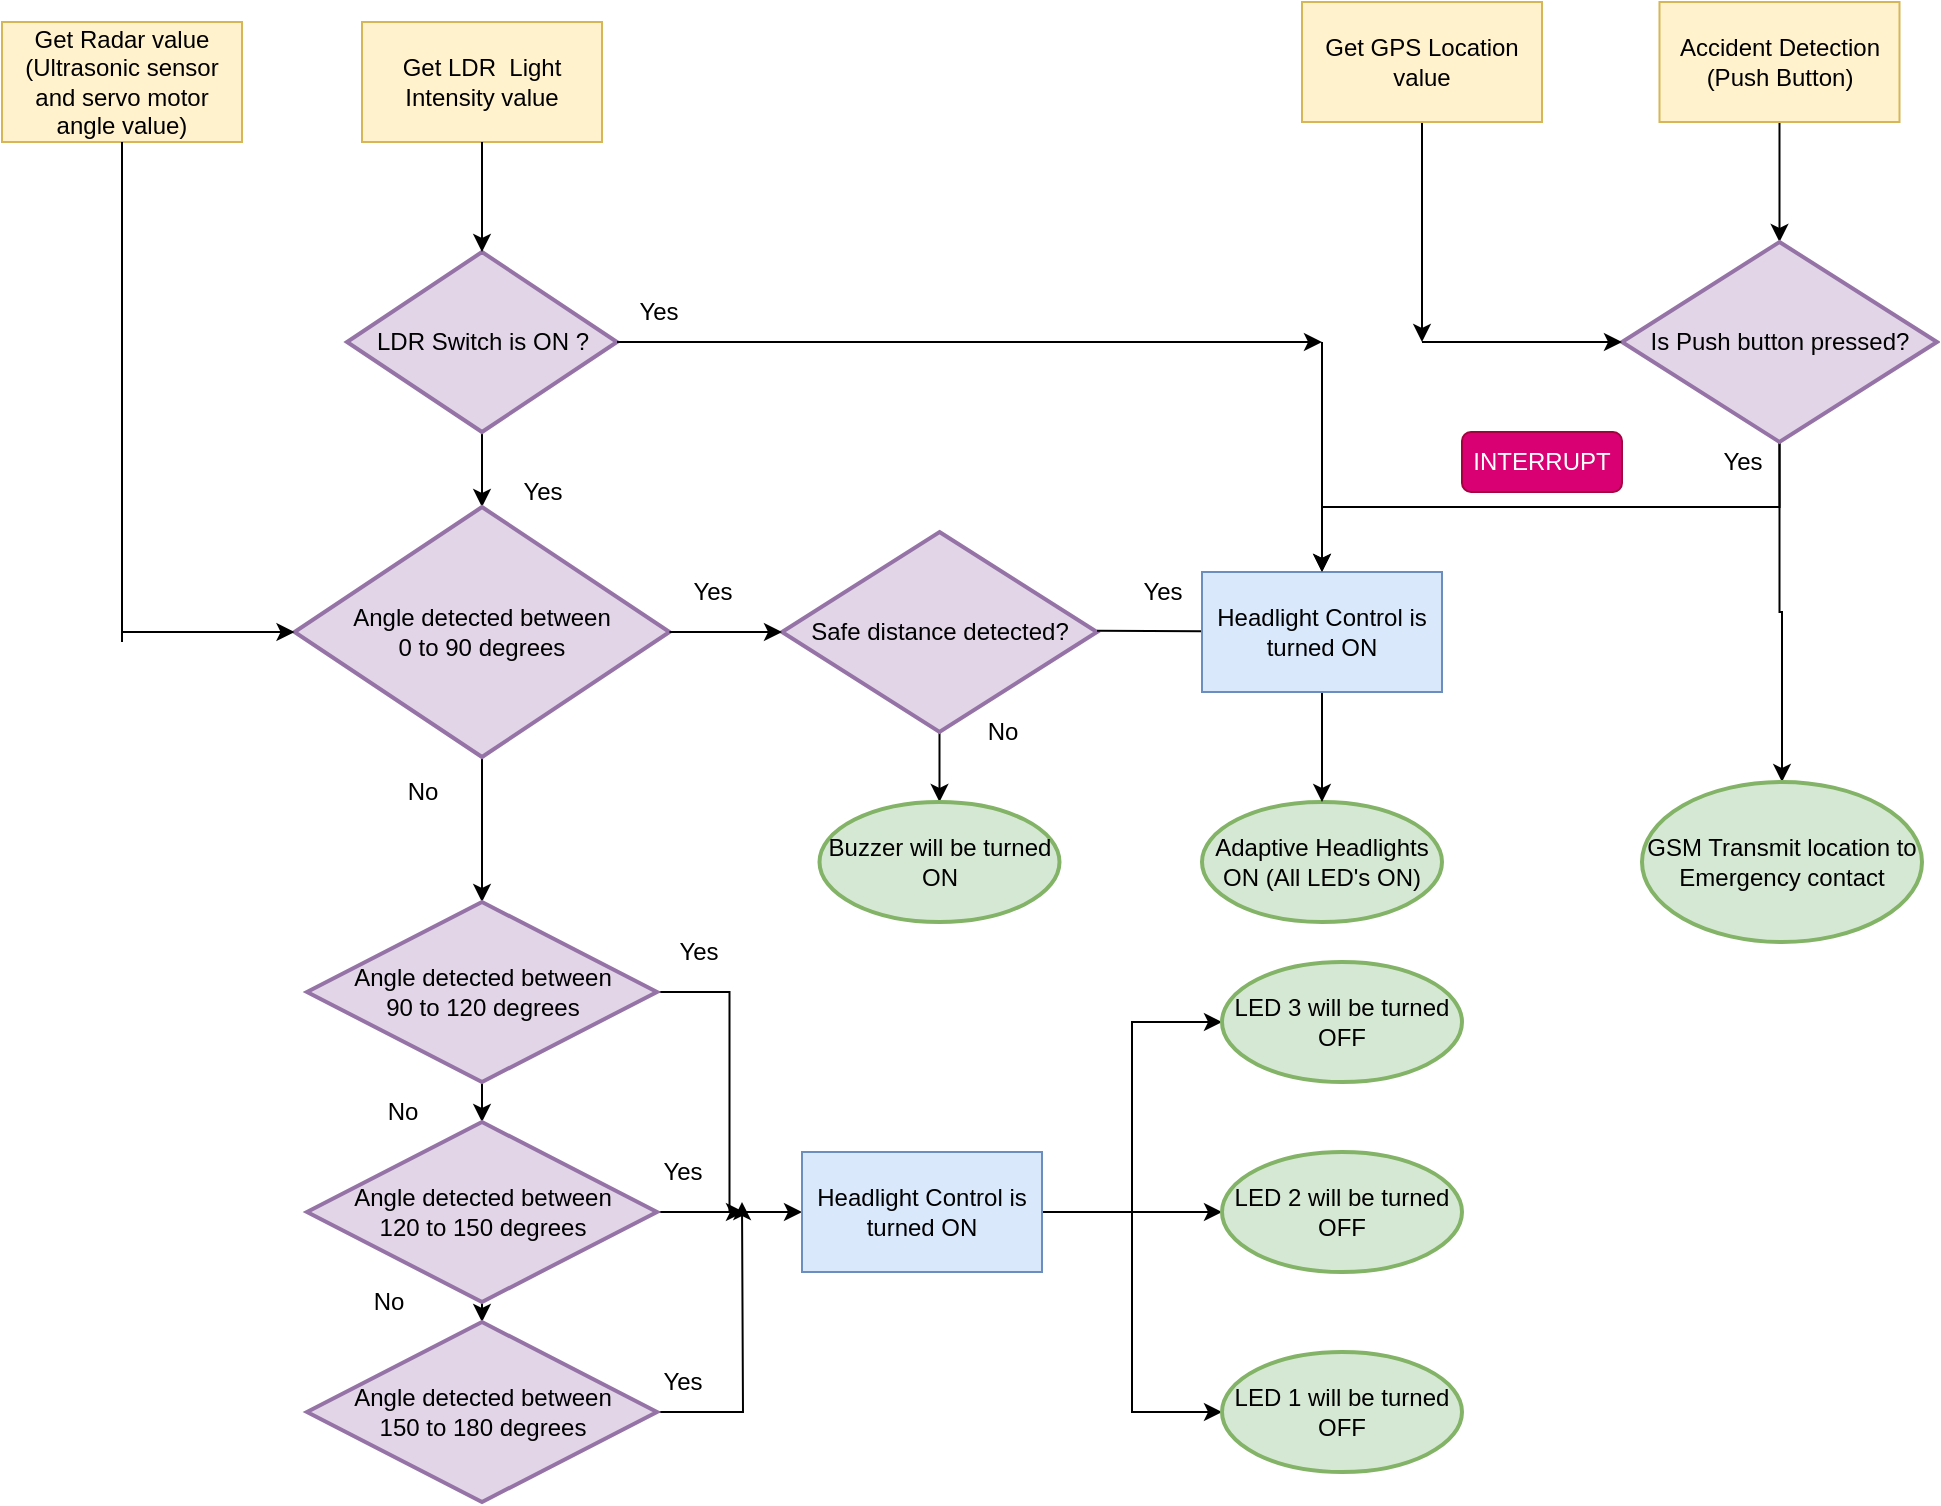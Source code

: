 <mxfile version="21.0.6" type="device"><diagram name="Page-1" id="NDlSfRsvSXfMHbVQrKLG"><mxGraphModel dx="1474" dy="783" grid="1" gridSize="10" guides="1" tooltips="1" connect="1" arrows="1" fold="1" page="1" pageScale="1" pageWidth="1100" pageHeight="1700" math="0" shadow="0"><root><mxCell id="0"/><mxCell id="1" parent="0"/><mxCell id="mJbk0azppk0ONdG7w29k-1" value="Adaptive Headlights ON (All LED's ON)" style="strokeWidth=2;html=1;shape=mxgraph.flowchart.start_1;whiteSpace=wrap;fillColor=#d5e8d4;strokeColor=#82b366;" vertex="1" parent="1"><mxGeometry x="640" y="430" width="120" height="60" as="geometry"/></mxCell><mxCell id="mJbk0azppk0ONdG7w29k-39" style="edgeStyle=orthogonalEdgeStyle;rounded=0;orthogonalLoop=1;jettySize=auto;html=1;exitX=0.5;exitY=1;exitDx=0;exitDy=0;exitPerimeter=0;entryX=0.5;entryY=0;entryDx=0;entryDy=0;entryPerimeter=0;" edge="1" parent="1" source="mJbk0azppk0ONdG7w29k-2" target="mJbk0azppk0ONdG7w29k-14"><mxGeometry relative="1" as="geometry"/></mxCell><mxCell id="mJbk0azppk0ONdG7w29k-2" value="LDR Switch is ON ?" style="strokeWidth=2;html=1;shape=mxgraph.flowchart.decision;whiteSpace=wrap;fillColor=#e1d5e7;strokeColor=#9673a6;" vertex="1" parent="1"><mxGeometry x="212.5" y="155" width="135" height="90" as="geometry"/></mxCell><mxCell id="mJbk0azppk0ONdG7w29k-40" value="" style="edgeStyle=orthogonalEdgeStyle;rounded=0;orthogonalLoop=1;jettySize=auto;html=1;" edge="1" parent="1" source="mJbk0azppk0ONdG7w29k-5" target="mJbk0azppk0ONdG7w29k-1"><mxGeometry relative="1" as="geometry"/></mxCell><mxCell id="mJbk0azppk0ONdG7w29k-6" value="Get LDR&amp;nbsp; Light Intensity value" style="rounded=0;whiteSpace=wrap;html=1;fillColor=#fff2cc;strokeColor=#d6b656;" vertex="1" parent="1"><mxGeometry x="220" y="40" width="120" height="60" as="geometry"/></mxCell><mxCell id="mJbk0azppk0ONdG7w29k-7" value="Get Radar value (Ultrasonic sensor and servo motor angle value)" style="rounded=0;whiteSpace=wrap;html=1;fillColor=#fff2cc;strokeColor=#d6b656;" vertex="1" parent="1"><mxGeometry x="40" y="40" width="120" height="60" as="geometry"/></mxCell><mxCell id="mJbk0azppk0ONdG7w29k-71" style="edgeStyle=orthogonalEdgeStyle;rounded=0;orthogonalLoop=1;jettySize=auto;html=1;entryX=0.5;entryY=0;entryDx=0;entryDy=0;entryPerimeter=0;" edge="1" parent="1" source="mJbk0azppk0ONdG7w29k-8" target="mJbk0azppk0ONdG7w29k-66"><mxGeometry relative="1" as="geometry"/></mxCell><mxCell id="mJbk0azppk0ONdG7w29k-8" value="Accident Detection (Push Button)" style="rounded=0;whiteSpace=wrap;html=1;fillColor=#fff2cc;strokeColor=#d6b656;" vertex="1" parent="1"><mxGeometry x="868.75" y="30" width="120" height="60" as="geometry"/></mxCell><mxCell id="mJbk0azppk0ONdG7w29k-69" style="edgeStyle=orthogonalEdgeStyle;rounded=0;orthogonalLoop=1;jettySize=auto;html=1;" edge="1" parent="1" source="mJbk0azppk0ONdG7w29k-9"><mxGeometry relative="1" as="geometry"><mxPoint x="750" y="200" as="targetPoint"/></mxGeometry></mxCell><mxCell id="mJbk0azppk0ONdG7w29k-9" value="Get GPS Location value" style="rounded=0;whiteSpace=wrap;html=1;fillColor=#fff2cc;strokeColor=#d6b656;" vertex="1" parent="1"><mxGeometry x="690" y="30" width="120" height="60" as="geometry"/></mxCell><mxCell id="mJbk0azppk0ONdG7w29k-46" style="edgeStyle=orthogonalEdgeStyle;rounded=0;orthogonalLoop=1;jettySize=auto;html=1;exitX=0.5;exitY=1;exitDx=0;exitDy=0;exitPerimeter=0;entryX=0.5;entryY=0;entryDx=0;entryDy=0;entryPerimeter=0;" edge="1" parent="1" source="mJbk0azppk0ONdG7w29k-10" target="mJbk0azppk0ONdG7w29k-43"><mxGeometry relative="1" as="geometry"/></mxCell><mxCell id="mJbk0azppk0ONdG7w29k-10" value="Safe distance detected?" style="strokeWidth=2;html=1;shape=mxgraph.flowchart.decision;whiteSpace=wrap;fillColor=#e1d5e7;strokeColor=#9673a6;" vertex="1" parent="1"><mxGeometry x="430" y="295" width="157.5" height="100" as="geometry"/></mxCell><mxCell id="mJbk0azppk0ONdG7w29k-36" style="edgeStyle=orthogonalEdgeStyle;rounded=0;orthogonalLoop=1;jettySize=auto;html=1;exitX=0.5;exitY=1;exitDx=0;exitDy=0;exitPerimeter=0;entryX=0.5;entryY=0;entryDx=0;entryDy=0;entryPerimeter=0;" edge="1" parent="1" source="mJbk0azppk0ONdG7w29k-14" target="mJbk0azppk0ONdG7w29k-20"><mxGeometry relative="1" as="geometry"/></mxCell><mxCell id="mJbk0azppk0ONdG7w29k-14" value="Angle detected between &lt;br&gt;0 to 90 degrees" style="strokeWidth=2;html=1;shape=mxgraph.flowchart.decision;whiteSpace=wrap;fillColor=#e1d5e7;strokeColor=#9673a6;" vertex="1" parent="1"><mxGeometry x="186.25" y="282.5" width="187.5" height="125" as="geometry"/></mxCell><mxCell id="mJbk0azppk0ONdG7w29k-19" value="" style="endArrow=classic;html=1;rounded=0;entryX=0.5;entryY=0;entryDx=0;entryDy=0;entryPerimeter=0;exitX=0.5;exitY=1;exitDx=0;exitDy=0;" edge="1" parent="1" source="mJbk0azppk0ONdG7w29k-6" target="mJbk0azppk0ONdG7w29k-2"><mxGeometry width="50" height="50" relative="1" as="geometry"><mxPoint x="287.41" y="140" as="sourcePoint"/><mxPoint x="286.91" y="175" as="targetPoint"/></mxGeometry></mxCell><mxCell id="mJbk0azppk0ONdG7w29k-50" style="edgeStyle=orthogonalEdgeStyle;rounded=0;orthogonalLoop=1;jettySize=auto;html=1;exitX=0.5;exitY=1;exitDx=0;exitDy=0;exitPerimeter=0;entryX=0.5;entryY=0;entryDx=0;entryDy=0;entryPerimeter=0;" edge="1" parent="1" source="mJbk0azppk0ONdG7w29k-20" target="mJbk0azppk0ONdG7w29k-48"><mxGeometry relative="1" as="geometry"/></mxCell><mxCell id="mJbk0azppk0ONdG7w29k-54" style="edgeStyle=orthogonalEdgeStyle;rounded=0;orthogonalLoop=1;jettySize=auto;html=1;exitX=1;exitY=0.5;exitDx=0;exitDy=0;exitPerimeter=0;entryX=0;entryY=0.5;entryDx=0;entryDy=0;entryPerimeter=0;" edge="1" parent="1" source="mJbk0azppk0ONdG7w29k-20" target="mJbk0azppk0ONdG7w29k-41"><mxGeometry relative="1" as="geometry"/></mxCell><mxCell id="mJbk0azppk0ONdG7w29k-20" value="Angle detected between &lt;br&gt;90 to 120 degrees" style="strokeWidth=2;html=1;shape=mxgraph.flowchart.decision;whiteSpace=wrap;fillColor=#e1d5e7;strokeColor=#9673a6;" vertex="1" parent="1"><mxGeometry x="192.5" y="480" width="175" height="90" as="geometry"/></mxCell><mxCell id="mJbk0azppk0ONdG7w29k-21" value="" style="endArrow=classic;html=1;rounded=0;exitX=1;exitY=0.5;exitDx=0;exitDy=0;exitPerimeter=0;" edge="1" parent="1" source="mJbk0azppk0ONdG7w29k-2"><mxGeometry width="50" height="50" relative="1" as="geometry"><mxPoint x="360" y="220" as="sourcePoint"/><mxPoint x="700" y="200" as="targetPoint"/><Array as="points"><mxPoint x="440" y="200"/></Array></mxGeometry></mxCell><mxCell id="mJbk0azppk0ONdG7w29k-22" value="" style="endArrow=classic;html=1;rounded=0;entryX=0.5;entryY=0;entryDx=0;entryDy=0;" edge="1" parent="1" target="mJbk0azppk0ONdG7w29k-5"><mxGeometry width="50" height="50" relative="1" as="geometry"><mxPoint x="700" y="200" as="sourcePoint"/><mxPoint x="710" y="292.5" as="targetPoint"/></mxGeometry></mxCell><mxCell id="mJbk0azppk0ONdG7w29k-23" value="Yes" style="text;html=1;align=center;verticalAlign=middle;resizable=0;points=[];autosize=1;strokeColor=none;fillColor=none;" vertex="1" parent="1"><mxGeometry x="347.5" y="170" width="40" height="30" as="geometry"/></mxCell><mxCell id="mJbk0azppk0ONdG7w29k-25" value="" style="edgeStyle=orthogonalEdgeStyle;rounded=0;orthogonalLoop=1;jettySize=auto;html=1;exitX=1;exitY=0.5;exitDx=0;exitDy=0;exitPerimeter=0;" edge="1" parent="1" source="mJbk0azppk0ONdG7w29k-14" target="mJbk0azppk0ONdG7w29k-10"><mxGeometry relative="1" as="geometry"/></mxCell><mxCell id="mJbk0azppk0ONdG7w29k-24" value="Yes" style="text;html=1;align=center;verticalAlign=middle;resizable=0;points=[];autosize=1;strokeColor=none;fillColor=none;" vertex="1" parent="1"><mxGeometry x="290" y="260" width="40" height="30" as="geometry"/></mxCell><mxCell id="mJbk0azppk0ONdG7w29k-30" value="" style="endArrow=none;html=1;rounded=0;startArrow=none;" edge="1" parent="1" source="mJbk0azppk0ONdG7w29k-5"><mxGeometry width="50" height="50" relative="1" as="geometry"><mxPoint x="587.5" y="344.41" as="sourcePoint"/><mxPoint x="700" y="344" as="targetPoint"/><Array as="points"><mxPoint x="670" y="344.41"/></Array></mxGeometry></mxCell><mxCell id="mJbk0azppk0ONdG7w29k-31" value="Yes" style="text;html=1;align=center;verticalAlign=middle;resizable=0;points=[];autosize=1;strokeColor=none;fillColor=none;" vertex="1" parent="1"><mxGeometry x="600" y="310" width="40" height="30" as="geometry"/></mxCell><mxCell id="mJbk0azppk0ONdG7w29k-32" value="Yes" style="text;html=1;align=center;verticalAlign=middle;resizable=0;points=[];autosize=1;strokeColor=none;fillColor=none;" vertex="1" parent="1"><mxGeometry x="375" y="310" width="40" height="30" as="geometry"/></mxCell><mxCell id="mJbk0azppk0ONdG7w29k-33" value="" style="endArrow=classic;html=1;rounded=0;entryX=0;entryY=0.5;entryDx=0;entryDy=0;entryPerimeter=0;" edge="1" parent="1" target="mJbk0azppk0ONdG7w29k-14"><mxGeometry width="50" height="50" relative="1" as="geometry"><mxPoint x="100" y="345" as="sourcePoint"/><mxPoint x="110" y="280" as="targetPoint"/></mxGeometry></mxCell><mxCell id="mJbk0azppk0ONdG7w29k-34" value="" style="endArrow=none;html=1;rounded=0;entryX=0.5;entryY=1;entryDx=0;entryDy=0;" edge="1" parent="1" target="mJbk0azppk0ONdG7w29k-7"><mxGeometry width="50" height="50" relative="1" as="geometry"><mxPoint x="100" y="350" as="sourcePoint"/><mxPoint x="120" y="220" as="targetPoint"/></mxGeometry></mxCell><mxCell id="mJbk0azppk0ONdG7w29k-35" value="No" style="text;html=1;align=center;verticalAlign=middle;resizable=0;points=[];autosize=1;strokeColor=none;fillColor=none;" vertex="1" parent="1"><mxGeometry x="230" y="410" width="40" height="30" as="geometry"/></mxCell><mxCell id="mJbk0azppk0ONdG7w29k-38" value="No" style="text;html=1;align=center;verticalAlign=middle;resizable=0;points=[];autosize=1;strokeColor=none;fillColor=none;" vertex="1" parent="1"><mxGeometry x="520" y="380" width="40" height="30" as="geometry"/></mxCell><mxCell id="mJbk0azppk0ONdG7w29k-59" style="edgeStyle=orthogonalEdgeStyle;rounded=0;orthogonalLoop=1;jettySize=auto;html=1;entryX=0;entryY=0.5;entryDx=0;entryDy=0;entryPerimeter=0;" edge="1" parent="1" source="mJbk0azppk0ONdG7w29k-41" target="mJbk0azppk0ONdG7w29k-52"><mxGeometry relative="1" as="geometry"/></mxCell><mxCell id="mJbk0azppk0ONdG7w29k-64" style="edgeStyle=orthogonalEdgeStyle;rounded=0;orthogonalLoop=1;jettySize=auto;html=1;entryX=0;entryY=0.5;entryDx=0;entryDy=0;entryPerimeter=0;" edge="1" parent="1" source="mJbk0azppk0ONdG7w29k-41" target="mJbk0azppk0ONdG7w29k-42"><mxGeometry relative="1" as="geometry"/></mxCell><mxCell id="mJbk0azppk0ONdG7w29k-65" style="edgeStyle=orthogonalEdgeStyle;rounded=0;orthogonalLoop=1;jettySize=auto;html=1;entryX=0;entryY=0.5;entryDx=0;entryDy=0;entryPerimeter=0;" edge="1" parent="1" source="mJbk0azppk0ONdG7w29k-41" target="mJbk0azppk0ONdG7w29k-53"><mxGeometry relative="1" as="geometry"/></mxCell><mxCell id="mJbk0azppk0ONdG7w29k-41" value="Headlight Control is turned ON" style="rounded=0;whiteSpace=wrap;html=1;fillColor=#dae8fc;strokeColor=#6c8ebf;" vertex="1" parent="1"><mxGeometry x="440" y="605" width="120" height="60" as="geometry"/></mxCell><mxCell id="mJbk0azppk0ONdG7w29k-42" value="LED 3 will be turned OFF" style="strokeWidth=2;html=1;shape=mxgraph.flowchart.start_1;whiteSpace=wrap;fillColor=#d5e8d4;strokeColor=#82b366;" vertex="1" parent="1"><mxGeometry x="650" y="510" width="120" height="60" as="geometry"/></mxCell><mxCell id="mJbk0azppk0ONdG7w29k-43" value="Buzzer will be turned ON" style="strokeWidth=2;html=1;shape=mxgraph.flowchart.start_1;whiteSpace=wrap;fillColor=#d5e8d4;strokeColor=#82b366;" vertex="1" parent="1"><mxGeometry x="448.75" y="430" width="120" height="60" as="geometry"/></mxCell><mxCell id="mJbk0azppk0ONdG7w29k-47" value="" style="endArrow=none;html=1;rounded=0;" edge="1" parent="1" target="mJbk0azppk0ONdG7w29k-5"><mxGeometry width="50" height="50" relative="1" as="geometry"><mxPoint x="587.5" y="344.41" as="sourcePoint"/><mxPoint x="700" y="344" as="targetPoint"/><Array as="points"/></mxGeometry></mxCell><mxCell id="mJbk0azppk0ONdG7w29k-5" value="Headlight Control is turned ON" style="rounded=0;whiteSpace=wrap;html=1;fillColor=#dae8fc;strokeColor=#6c8ebf;" vertex="1" parent="1"><mxGeometry x="640" y="315" width="120" height="60" as="geometry"/></mxCell><mxCell id="mJbk0azppk0ONdG7w29k-51" style="edgeStyle=orthogonalEdgeStyle;rounded=0;orthogonalLoop=1;jettySize=auto;html=1;exitX=0.5;exitY=1;exitDx=0;exitDy=0;exitPerimeter=0;entryX=0.5;entryY=0;entryDx=0;entryDy=0;entryPerimeter=0;" edge="1" parent="1" source="mJbk0azppk0ONdG7w29k-48" target="mJbk0azppk0ONdG7w29k-49"><mxGeometry relative="1" as="geometry"/></mxCell><mxCell id="mJbk0azppk0ONdG7w29k-56" style="edgeStyle=orthogonalEdgeStyle;rounded=0;orthogonalLoop=1;jettySize=auto;html=1;exitX=1;exitY=0.5;exitDx=0;exitDy=0;exitPerimeter=0;" edge="1" parent="1" source="mJbk0azppk0ONdG7w29k-48"><mxGeometry relative="1" as="geometry"><mxPoint x="411" y="635" as="targetPoint"/></mxGeometry></mxCell><mxCell id="mJbk0azppk0ONdG7w29k-48" value="Angle detected between &lt;br&gt;120 to 150 degrees" style="strokeWidth=2;html=1;shape=mxgraph.flowchart.decision;whiteSpace=wrap;fillColor=#e1d5e7;strokeColor=#9673a6;" vertex="1" parent="1"><mxGeometry x="192.5" y="590" width="175" height="90" as="geometry"/></mxCell><mxCell id="mJbk0azppk0ONdG7w29k-58" style="edgeStyle=orthogonalEdgeStyle;rounded=0;orthogonalLoop=1;jettySize=auto;html=1;exitX=1;exitY=0.5;exitDx=0;exitDy=0;exitPerimeter=0;" edge="1" parent="1" source="mJbk0azppk0ONdG7w29k-49"><mxGeometry relative="1" as="geometry"><mxPoint x="410" y="630" as="targetPoint"/></mxGeometry></mxCell><mxCell id="mJbk0azppk0ONdG7w29k-49" value="Angle detected between &lt;br&gt;150 to 180 degrees" style="strokeWidth=2;html=1;shape=mxgraph.flowchart.decision;whiteSpace=wrap;fillColor=#e1d5e7;strokeColor=#9673a6;" vertex="1" parent="1"><mxGeometry x="192.5" y="690" width="175" height="90" as="geometry"/></mxCell><mxCell id="mJbk0azppk0ONdG7w29k-52" value="LED 2 will be turned OFF" style="strokeWidth=2;html=1;shape=mxgraph.flowchart.start_1;whiteSpace=wrap;fillColor=#d5e8d4;strokeColor=#82b366;" vertex="1" parent="1"><mxGeometry x="650" y="605" width="120" height="60" as="geometry"/></mxCell><mxCell id="mJbk0azppk0ONdG7w29k-53" value="LED 1 will be turned OFF" style="strokeWidth=2;html=1;shape=mxgraph.flowchart.start_1;whiteSpace=wrap;fillColor=#d5e8d4;strokeColor=#82b366;" vertex="1" parent="1"><mxGeometry x="650" y="705" width="120" height="60" as="geometry"/></mxCell><mxCell id="mJbk0azppk0ONdG7w29k-73" style="edgeStyle=orthogonalEdgeStyle;rounded=0;orthogonalLoop=1;jettySize=auto;html=1;exitX=0.5;exitY=1;exitDx=0;exitDy=0;exitPerimeter=0;entryX=0.5;entryY=0;entryDx=0;entryDy=0;" edge="1" parent="1" source="mJbk0azppk0ONdG7w29k-66" target="mJbk0azppk0ONdG7w29k-5"><mxGeometry relative="1" as="geometry"/></mxCell><mxCell id="mJbk0azppk0ONdG7w29k-82" style="edgeStyle=orthogonalEdgeStyle;rounded=0;orthogonalLoop=1;jettySize=auto;html=1;entryX=0.5;entryY=0;entryDx=0;entryDy=0;entryPerimeter=0;" edge="1" parent="1" source="mJbk0azppk0ONdG7w29k-66" target="mJbk0azppk0ONdG7w29k-81"><mxGeometry relative="1" as="geometry"/></mxCell><mxCell id="mJbk0azppk0ONdG7w29k-66" value="Is Push button pressed?" style="strokeWidth=2;html=1;shape=mxgraph.flowchart.decision;whiteSpace=wrap;fillColor=#e1d5e7;strokeColor=#9673a6;" vertex="1" parent="1"><mxGeometry x="850" y="150" width="157.5" height="100" as="geometry"/></mxCell><mxCell id="mJbk0azppk0ONdG7w29k-70" value="" style="endArrow=classic;html=1;rounded=0;entryX=0;entryY=0.5;entryDx=0;entryDy=0;entryPerimeter=0;" edge="1" parent="1" target="mJbk0azppk0ONdG7w29k-66"><mxGeometry width="50" height="50" relative="1" as="geometry"><mxPoint x="750" y="200" as="sourcePoint"/><mxPoint x="800" y="150" as="targetPoint"/></mxGeometry></mxCell><mxCell id="mJbk0azppk0ONdG7w29k-72" value="Yes" style="text;html=1;align=center;verticalAlign=middle;resizable=0;points=[];autosize=1;strokeColor=none;fillColor=none;" vertex="1" parent="1"><mxGeometry x="890" y="245" width="40" height="30" as="geometry"/></mxCell><mxCell id="mJbk0azppk0ONdG7w29k-75" value="INTERRUPT" style="rounded=1;whiteSpace=wrap;html=1;fillColor=#d80073;fontColor=#ffffff;strokeColor=#A50040;" vertex="1" parent="1"><mxGeometry x="770" y="245" width="80" height="30" as="geometry"/></mxCell><mxCell id="mJbk0azppk0ONdG7w29k-76" value="Yes" style="text;html=1;align=center;verticalAlign=middle;resizable=0;points=[];autosize=1;strokeColor=none;fillColor=none;" vertex="1" parent="1"><mxGeometry x="367.5" y="490" width="40" height="30" as="geometry"/></mxCell><mxCell id="mJbk0azppk0ONdG7w29k-77" value="Yes" style="text;html=1;align=center;verticalAlign=middle;resizable=0;points=[];autosize=1;strokeColor=none;fillColor=none;" vertex="1" parent="1"><mxGeometry x="360" y="600" width="40" height="30" as="geometry"/></mxCell><mxCell id="mJbk0azppk0ONdG7w29k-78" value="Yes" style="text;html=1;align=center;verticalAlign=middle;resizable=0;points=[];autosize=1;strokeColor=none;fillColor=none;" vertex="1" parent="1"><mxGeometry x="360" y="705" width="40" height="30" as="geometry"/></mxCell><mxCell id="mJbk0azppk0ONdG7w29k-79" value="No" style="text;html=1;align=center;verticalAlign=middle;resizable=0;points=[];autosize=1;strokeColor=none;fillColor=none;" vertex="1" parent="1"><mxGeometry x="220" y="570" width="40" height="30" as="geometry"/></mxCell><mxCell id="mJbk0azppk0ONdG7w29k-80" value="No" style="text;html=1;align=center;verticalAlign=middle;resizable=0;points=[];autosize=1;strokeColor=none;fillColor=none;" vertex="1" parent="1"><mxGeometry x="212.5" y="665" width="40" height="30" as="geometry"/></mxCell><mxCell id="mJbk0azppk0ONdG7w29k-81" value="GSM Transmit location to Emergency contact" style="strokeWidth=2;html=1;shape=mxgraph.flowchart.start_1;whiteSpace=wrap;fillColor=#d5e8d4;strokeColor=#82b366;" vertex="1" parent="1"><mxGeometry x="860" y="420" width="140" height="80" as="geometry"/></mxCell></root></mxGraphModel></diagram></mxfile>